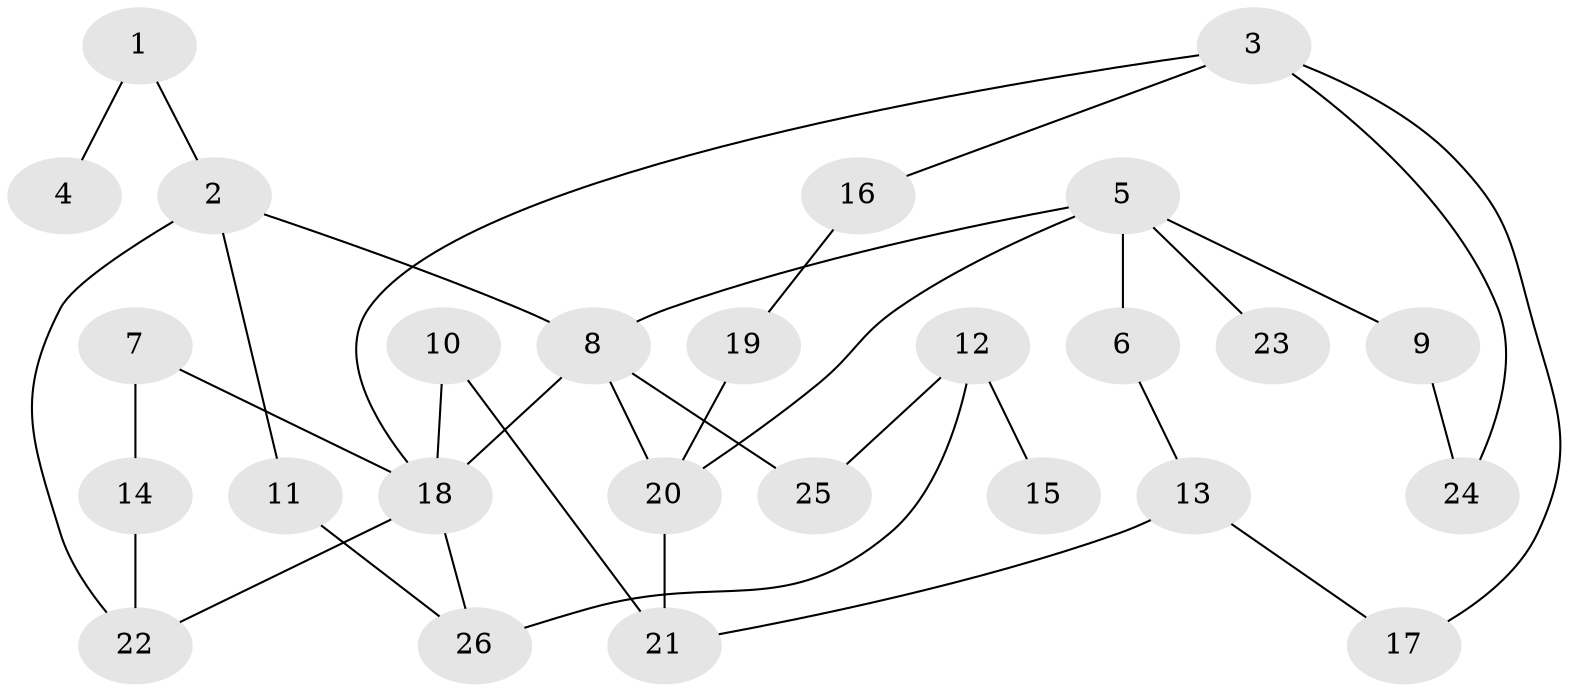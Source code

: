 // original degree distribution, {3: 0.09803921568627451, 4: 0.1568627450980392, 6: 0.0196078431372549, 2: 0.47058823529411764, 7: 0.0392156862745098, 1: 0.21568627450980393}
// Generated by graph-tools (version 1.1) at 2025/36/03/04/25 23:36:06]
// undirected, 26 vertices, 35 edges
graph export_dot {
  node [color=gray90,style=filled];
  1;
  2;
  3;
  4;
  5;
  6;
  7;
  8;
  9;
  10;
  11;
  12;
  13;
  14;
  15;
  16;
  17;
  18;
  19;
  20;
  21;
  22;
  23;
  24;
  25;
  26;
  1 -- 2 [weight=1.0];
  1 -- 4 [weight=1.0];
  2 -- 8 [weight=1.0];
  2 -- 11 [weight=1.0];
  2 -- 22 [weight=1.0];
  3 -- 16 [weight=1.0];
  3 -- 17 [weight=1.0];
  3 -- 18 [weight=1.0];
  3 -- 24 [weight=1.0];
  5 -- 6 [weight=1.0];
  5 -- 8 [weight=1.0];
  5 -- 9 [weight=1.0];
  5 -- 20 [weight=1.0];
  5 -- 23 [weight=1.0];
  6 -- 13 [weight=1.0];
  7 -- 14 [weight=1.0];
  7 -- 18 [weight=1.0];
  8 -- 18 [weight=1.0];
  8 -- 20 [weight=1.0];
  8 -- 25 [weight=2.0];
  9 -- 24 [weight=1.0];
  10 -- 18 [weight=1.0];
  10 -- 21 [weight=1.0];
  11 -- 26 [weight=1.0];
  12 -- 15 [weight=1.0];
  12 -- 25 [weight=1.0];
  12 -- 26 [weight=2.0];
  13 -- 17 [weight=1.0];
  13 -- 21 [weight=1.0];
  14 -- 22 [weight=1.0];
  16 -- 19 [weight=1.0];
  18 -- 22 [weight=1.0];
  18 -- 26 [weight=1.0];
  19 -- 20 [weight=2.0];
  20 -- 21 [weight=1.0];
}
